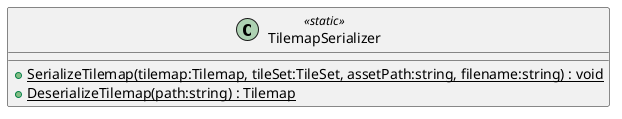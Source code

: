 @startuml
class TilemapSerializer <<static>> {
    + {static} SerializeTilemap(tilemap:Tilemap, tileSet:TileSet, assetPath:string, filename:string) : void
    + {static} DeserializeTilemap(path:string) : Tilemap
}
@enduml
